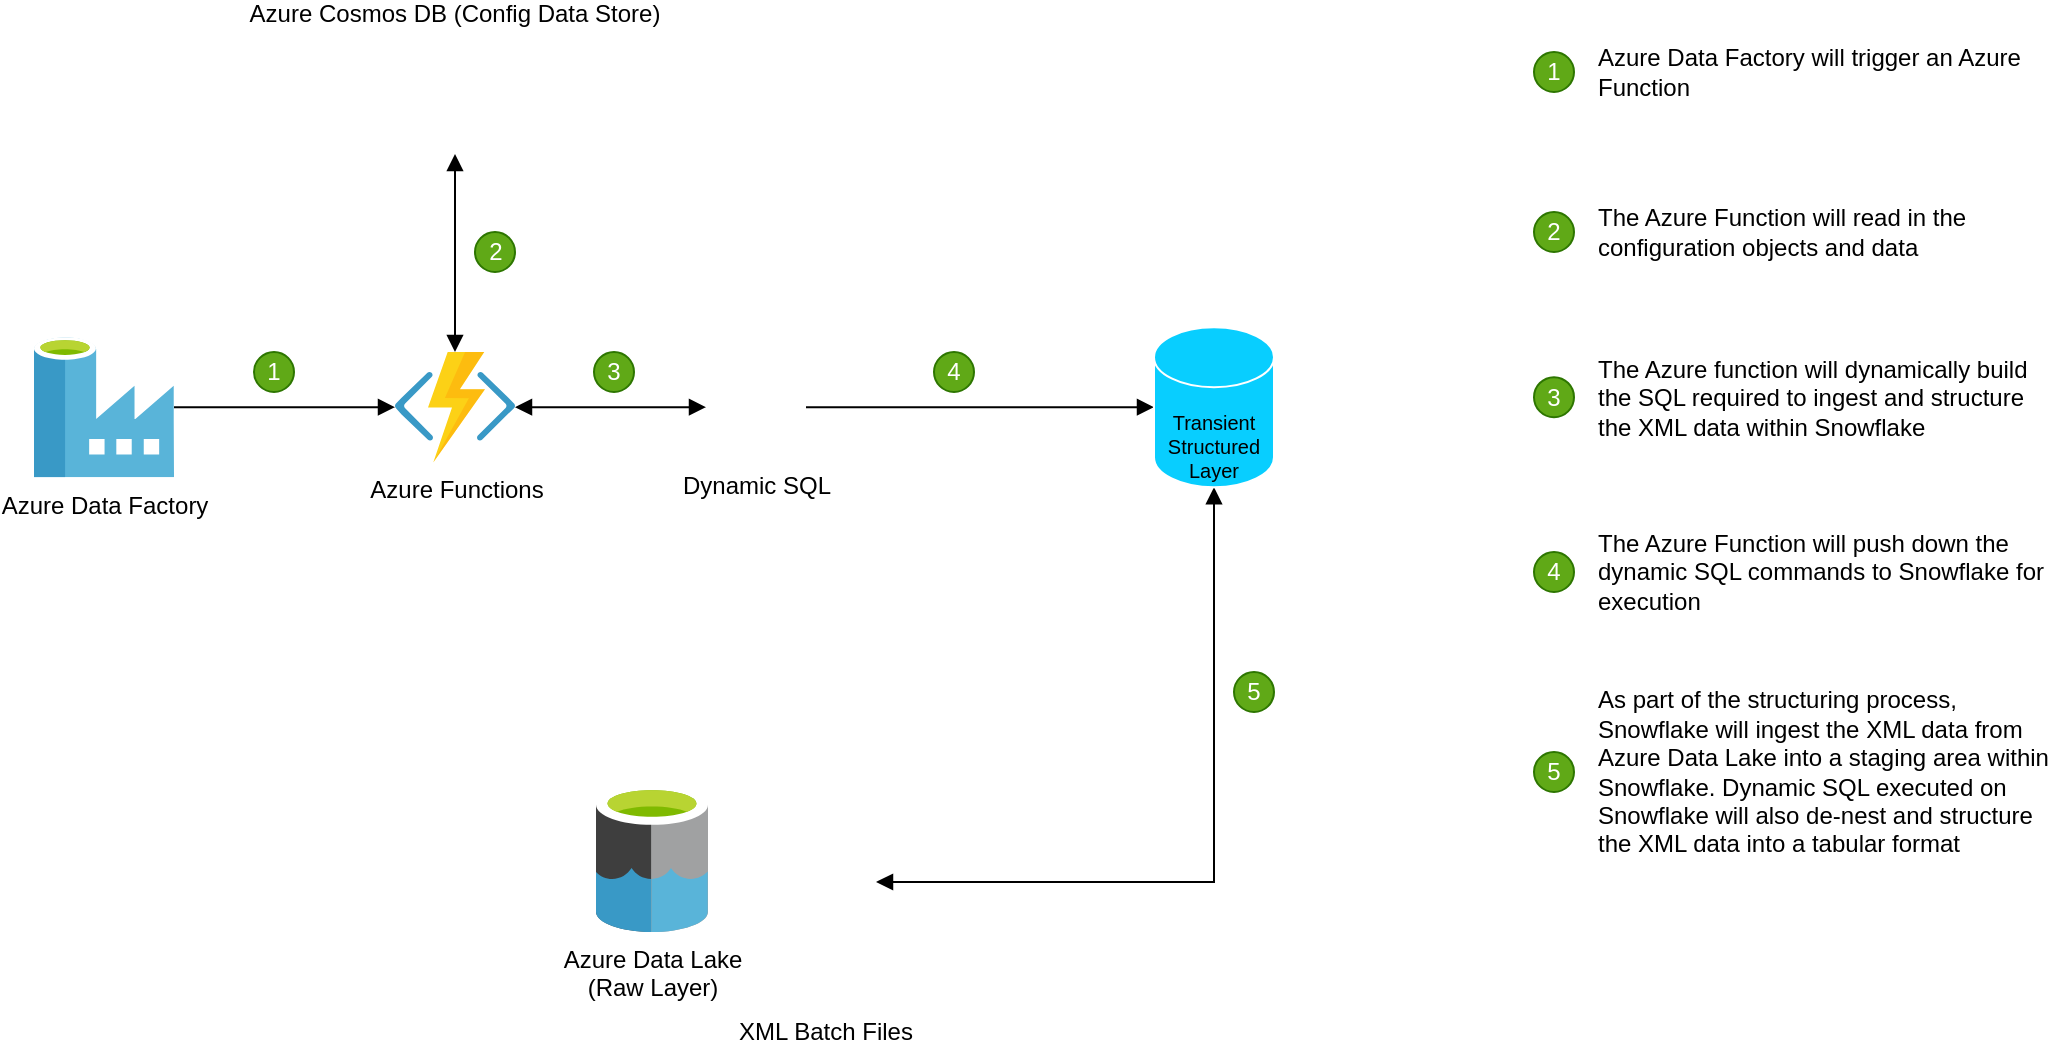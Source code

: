 <mxfile version="13.6.5"><diagram id="ktT0eM3jNoBVejEE7FmK" name="Page-1"><mxGraphModel dx="1426" dy="2011" grid="1" gridSize="10" guides="1" tooltips="1" connect="1" arrows="1" fold="1" page="1" pageScale="1" pageWidth="827" pageHeight="1169" math="0" shadow="0"><root><mxCell id="0"/><mxCell id="1" parent="0"/><mxCell id="60" style="edgeStyle=orthogonalEdgeStyle;rounded=0;orthogonalLoop=1;jettySize=auto;html=1;startArrow=block;startFill=1;endArrow=block;endFill=1;" parent="1" source="58" target="55" edge="1"><mxGeometry relative="1" as="geometry"/></mxCell><mxCell id="58" value="" style="shape=image;html=1;verticalAlign=top;verticalLabelPosition=bottom;labelBackgroundColor=#ffffff;imageAspect=0;aspect=fixed;image=https://cdn1.iconfinder.com/data/icons/hawcons/32/699182-icon-102-document-file-xml-128.png;strokeColor=#FFFFFF;fillColor=#08CEFF;" parent="1" vertex="1"><mxGeometry x="441" y="330" width="50" height="50" as="geometry"/></mxCell><mxCell id="66" style="edgeStyle=orthogonalEdgeStyle;rounded=0;orthogonalLoop=1;jettySize=auto;html=1;labelBackgroundColor=none;startArrow=none;startFill=0;endArrow=block;endFill=1;" parent="1" source="51" target="52" edge="1"><mxGeometry relative="1" as="geometry"/></mxCell><mxCell id="51" value="Azure Data Factory" style="aspect=fixed;html=1;points=[];align=center;image;fontSize=12;image=img/lib/mscae/Data_Factory.svg;" parent="1" vertex="1"><mxGeometry x="70" y="82.6" width="70" height="70" as="geometry"/></mxCell><mxCell id="62" style="edgeStyle=orthogonalEdgeStyle;rounded=0;orthogonalLoop=1;jettySize=auto;html=1;startArrow=block;startFill=1;endArrow=block;endFill=1;" parent="1" source="52" target="53" edge="1"><mxGeometry relative="1" as="geometry"/></mxCell><mxCell id="73" style="edgeStyle=orthogonalEdgeStyle;rounded=0;orthogonalLoop=1;jettySize=auto;html=1;labelBackgroundColor=none;startArrow=block;startFill=1;endArrow=block;endFill=1;fontSize=12;" parent="1" source="52" target="71" edge="1"><mxGeometry relative="1" as="geometry"/></mxCell><mxCell id="52" value="Azure Functions" style="aspect=fixed;html=1;points=[];align=center;image;fontSize=12;image=img/lib/mscae/Functions.svg;" parent="1" vertex="1"><mxGeometry x="250.5" y="90" width="60" height="55.2" as="geometry"/></mxCell><mxCell id="63" style="edgeStyle=orthogonalEdgeStyle;rounded=0;orthogonalLoop=1;jettySize=auto;html=1;startArrow=none;startFill=0;endArrow=block;endFill=1;" parent="1" source="53" target="55" edge="1"><mxGeometry relative="1" as="geometry"><Array as="points"><mxPoint x="640" y="120"/><mxPoint x="640" y="120"/></Array></mxGeometry></mxCell><mxCell id="53" value="Dynamic SQL" style="shape=image;html=1;verticalAlign=top;verticalLabelPosition=bottom;labelBackgroundColor=#ffffff;imageAspect=0;aspect=fixed;image=https://cdn1.iconfinder.com/data/icons/hawcons/32/700048-icon-89-document-file-sql-128.png" parent="1" vertex="1"><mxGeometry x="406" y="92.6" width="50" height="50" as="geometry"/></mxCell><mxCell id="54" value="" style="shape=image;verticalLabelPosition=bottom;labelBackgroundColor=#ffffff;verticalAlign=top;aspect=fixed;imageAspect=0;image=https://cdn-images-1.medium.com/max/1600/1*VWxvb7hQdMZg_5VWjbQQmg.png;" parent="1" vertex="1"><mxGeometry x="540" y="-20.0" width="240" height="137.54" as="geometry"/></mxCell><mxCell id="55" value="Transient Structured&lt;br style=&quot;font-size: 10px;&quot;&gt;Layer" style="shape=cylinder2;whiteSpace=wrap;html=1;boundedLbl=1;backgroundOutline=1;size=15;fillColor=#08CEFF;strokeColor=#FFFFFF;fontSize=10;verticalAlign=bottom;" parent="1" vertex="1"><mxGeometry x="630" y="77.6" width="60" height="80" as="geometry"/></mxCell><mxCell id="56" value="Azure Data Lake &lt;br&gt;(Raw Layer)" style="aspect=fixed;html=1;points=[];align=center;image;fontSize=12;image=img/lib/mscae/Data_Lake.svg;strokeColor=#FFFFFF;fillColor=#08CEFF;" parent="1" vertex="1"><mxGeometry x="351" y="306.32" width="56" height="73.68" as="geometry"/></mxCell><mxCell id="57" value="" style="shape=image;html=1;verticalAlign=top;verticalLabelPosition=bottom;labelBackgroundColor=#ffffff;imageAspect=0;aspect=fixed;image=https://cdn1.iconfinder.com/data/icons/hawcons/32/699182-icon-102-document-file-xml-128.png;strokeColor=#FFFFFF;fillColor=#08CEFF;" parent="1" vertex="1"><mxGeometry x="421" y="290" width="50" height="50" as="geometry"/></mxCell><mxCell id="59" value="" style="shape=image;html=1;verticalAlign=top;verticalLabelPosition=bottom;labelBackgroundColor=#ffffff;imageAspect=0;aspect=fixed;image=https://cdn1.iconfinder.com/data/icons/hawcons/32/699182-icon-102-document-file-xml-128.png;strokeColor=#FFFFFF;fillColor=#08CEFF;" parent="1" vertex="1"><mxGeometry x="461" y="370" width="50" height="50" as="geometry"/></mxCell><mxCell id="67" value="XML Batch Files" style="text;html=1;strokeColor=none;fillColor=none;align=center;verticalAlign=middle;whiteSpace=wrap;rounded=0;fontSize=12;" parent="1" vertex="1"><mxGeometry x="421" y="420" width="90" height="20" as="geometry"/></mxCell><mxCell id="71" value="Azure Cosmos DB (Config Data Store)" style="shape=image;verticalLabelPosition=top;labelBackgroundColor=#ffffff;verticalAlign=bottom;aspect=fixed;imageAspect=0;image=https://www.bobpusateri.com/wp-content/uploads/2018/09/CosmosDB-400.png;labelPosition=center;align=center;" parent="1" vertex="1"><mxGeometry x="250" y="-70" width="61" height="61" as="geometry"/></mxCell><mxCell id="74" value="1" style="ellipse;whiteSpace=wrap;html=1;aspect=fixed;fillColor=#60a917;strokeColor=#2D7600;fontColor=#ffffff;" parent="1" vertex="1"><mxGeometry x="180" y="90" width="20" height="20" as="geometry"/></mxCell><mxCell id="75" value="2" style="ellipse;whiteSpace=wrap;html=1;aspect=fixed;fillColor=#60a917;strokeColor=#2D7600;fontColor=#ffffff;" parent="1" vertex="1"><mxGeometry x="290.5" y="30" width="20" height="20" as="geometry"/></mxCell><mxCell id="76" value="3" style="ellipse;whiteSpace=wrap;html=1;aspect=fixed;fillColor=#60a917;strokeColor=#2D7600;fontColor=#ffffff;" parent="1" vertex="1"><mxGeometry x="350" y="90" width="20" height="20" as="geometry"/></mxCell><mxCell id="77" value="4" style="ellipse;whiteSpace=wrap;html=1;aspect=fixed;fillColor=#60a917;strokeColor=#2D7600;fontColor=#ffffff;" parent="1" vertex="1"><mxGeometry x="520" y="90" width="20" height="20" as="geometry"/></mxCell><mxCell id="78" value="5" style="ellipse;whiteSpace=wrap;html=1;aspect=fixed;fillColor=#60a917;strokeColor=#2D7600;fontColor=#ffffff;" parent="1" vertex="1"><mxGeometry x="670" y="250" width="20" height="20" as="geometry"/></mxCell><mxCell id="79" value="1" style="ellipse;whiteSpace=wrap;html=1;aspect=fixed;fillColor=#60a917;strokeColor=#2D7600;fontColor=#ffffff;" parent="1" vertex="1"><mxGeometry x="820" y="-60" width="20" height="20" as="geometry"/></mxCell><mxCell id="81" value="Azure Data Factory will trigger an Azure Function" style="text;html=1;strokeColor=none;fillColor=none;align=left;verticalAlign=middle;whiteSpace=wrap;rounded=0;" parent="1" vertex="1"><mxGeometry x="850" y="-80" width="230" height="60" as="geometry"/></mxCell><mxCell id="82" value="2" style="ellipse;whiteSpace=wrap;html=1;aspect=fixed;fillColor=#60a917;strokeColor=#2D7600;fontColor=#ffffff;" parent="1" vertex="1"><mxGeometry x="820" y="20" width="20" height="20" as="geometry"/></mxCell><mxCell id="83" value="The Azure Function will read in the configuration objects and data" style="text;html=1;strokeColor=none;fillColor=none;align=left;verticalAlign=middle;whiteSpace=wrap;rounded=0;" parent="1" vertex="1"><mxGeometry x="850" width="230" height="60" as="geometry"/></mxCell><mxCell id="86" value="3" style="ellipse;whiteSpace=wrap;html=1;aspect=fixed;fillColor=#60a917;strokeColor=#2D7600;fontColor=#ffffff;" parent="1" vertex="1"><mxGeometry x="820" y="102.6" width="20" height="20" as="geometry"/></mxCell><mxCell id="87" value="The Azure function will dynamically build the SQL required to ingest and structure the XML data within Snowflake" style="text;html=1;strokeColor=none;fillColor=none;align=left;verticalAlign=middle;whiteSpace=wrap;rounded=0;" parent="1" vertex="1"><mxGeometry x="850" y="82.6" width="230" height="60" as="geometry"/></mxCell><mxCell id="88" value="4" style="ellipse;whiteSpace=wrap;html=1;aspect=fixed;fillColor=#60a917;strokeColor=#2D7600;fontColor=#ffffff;" parent="1" vertex="1"><mxGeometry x="820" y="190" width="20" height="20" as="geometry"/></mxCell><mxCell id="89" value="The Azure Function will push down the dynamic SQL commands to Snowflake for execution" style="text;html=1;strokeColor=none;fillColor=none;align=left;verticalAlign=middle;whiteSpace=wrap;rounded=0;" parent="1" vertex="1"><mxGeometry x="850" y="170" width="230" height="60" as="geometry"/></mxCell><mxCell id="90" value="5" style="ellipse;whiteSpace=wrap;html=1;aspect=fixed;fillColor=#60a917;strokeColor=#2D7600;fontColor=#ffffff;" parent="1" vertex="1"><mxGeometry x="820" y="290" width="20" height="20" as="geometry"/></mxCell><mxCell id="91" value="As part of the structuring process, Snowflake will ingest the XML data from Azure Data Lake into a staging area within Snowflake. Dynamic SQL executed on Snowflake will also de-nest and structure the XML data into a tabular format" style="text;html=1;strokeColor=none;fillColor=none;align=left;verticalAlign=middle;whiteSpace=wrap;rounded=0;" parent="1" vertex="1"><mxGeometry x="850" y="270" width="230" height="60" as="geometry"/></mxCell></root></mxGraphModel></diagram></mxfile>